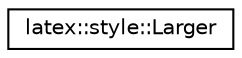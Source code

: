 digraph G
{
  edge [fontname="Helvetica",fontsize="10",labelfontname="Helvetica",labelfontsize="10"];
  node [fontname="Helvetica",fontsize="10",shape=record];
  rankdir="LR";
  Node1 [label="latex::style::Larger",height=0.2,width=0.4,color="black", fillcolor="white", style="filled",URL="$classlatex_1_1style_1_1Larger.html"];
}
